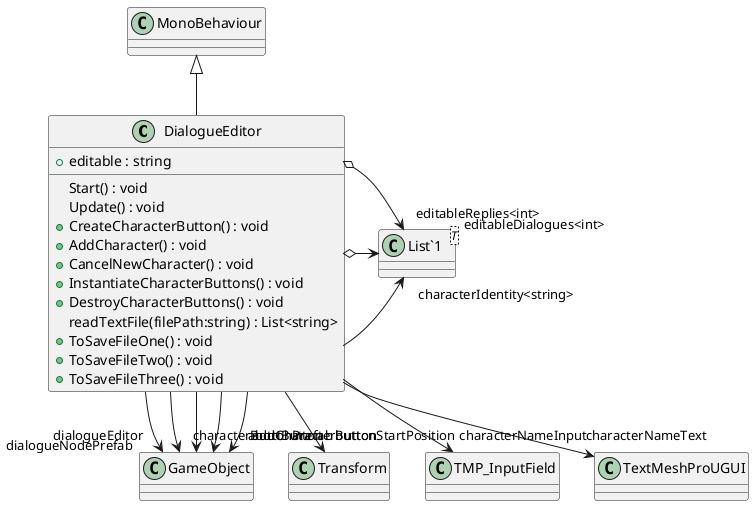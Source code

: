 @startuml
class DialogueEditor {
    + editable : string
    Start() : void
    Update() : void
    + CreateCharacterButton() : void
    + AddCharacter() : void
    + CancelNewCharacter() : void
    + InstantiateCharacterButtons() : void
    + DestroyCharacterButtons() : void
    readTextFile(filePath:string) : List<string>
    + ToSaveFileOne() : void
    + ToSaveFileTwo() : void
    + ToSaveFileThree() : void
}
class "List`1"<T> {
}
MonoBehaviour <|-- DialogueEditor
DialogueEditor --> "dialogueEditor" GameObject
DialogueEditor --> "characterIdentity<string>" "List`1"
DialogueEditor o-> "editableDialogues<int>" "List`1"
DialogueEditor o-> "editableReplies<int>" "List`1"
DialogueEditor --> "buttonStartPosition" Transform
DialogueEditor --> "characterNameInput" TMP_InputField
DialogueEditor --> "characterNameText" TextMeshProUGUI
DialogueEditor --> "characterButtonPrefab" GameObject
DialogueEditor --> "dialogueNodePrefab" GameObject
DialogueEditor --> "addCharacterButton" GameObject
DialogueEditor --> "abortButton" GameObject
@enduml
